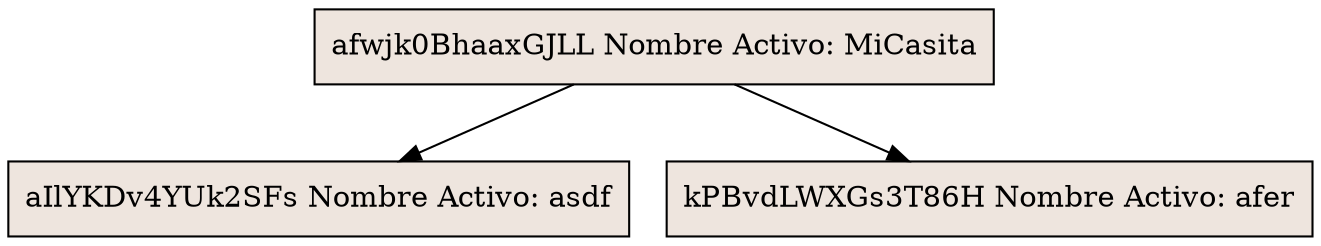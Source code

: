 digraph reporte{
node [shape = record, style=filled, fillcolor=seashell2];
				Dafwjk0BhaaxGJLL[label = "afwjk0BhaaxGJLL Nombre Activo: MiCasita"]
				DaIlYKDv4YUk2SFs[label = "afwjk0BhaaxGJLL Nombre Activo: MiCasita"]
				Dafwjk0BhaaxGJLL-> DaIlYKDv4YUk2SFs
				DkPBvdLWXGs3T86H[label = "afwjk0BhaaxGJLL Nombre Activo: MiCasita"]
				Dafwjk0BhaaxGJLL-> DkPBvdLWXGs3T86H
				DaIlYKDv4YUk2SFs[label = "aIlYKDv4YUk2SFs Nombre Activo: asdf"]
				DkPBvdLWXGs3T86H[label = "kPBvdLWXGs3T86H Nombre Activo: afer"]

}
